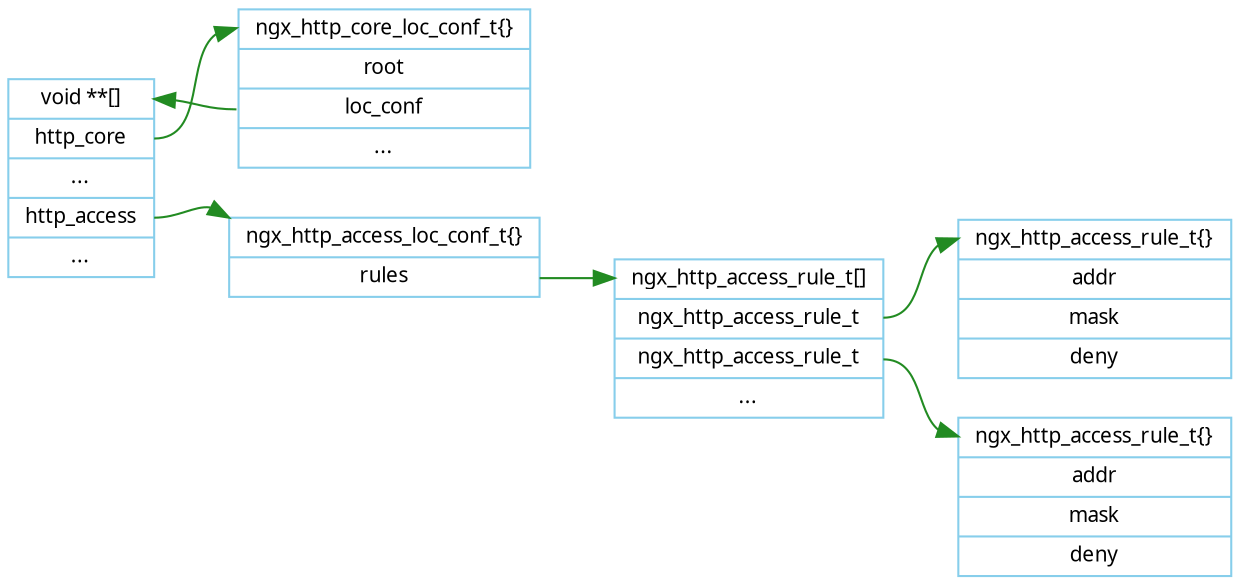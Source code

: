 digraph ngx_access_configuration {
   rankdir=LR;
   node [shape=record, color=skyblue, fontname="Verdana", fontsize=10];
   edge [color=forestgreen, fontname="Verdana", fontsize=10];
 

   loc_conf_array [label="<head>void **\[\]|<n1>http_core|...|<n3>http_access|..."];
   ngx_http_core_loc_conf_t [label="<head>ngx_http_core_loc_conf_t\{\}|<root>root|<loc_conf>loc_conf|..."];
  
   ngx_http_access_loc_conf_t [label="<head>ngx_http_access_loc_conf_t\{\}|<rules>rules"];
   ngx_http_access_rule_array [label="<head>ngx_http_access_rule_t\[\]|<n1>ngx_http_access_rule_t|<n2>ngx_http_access_rule_t|..."];
   ngx_http_access_rule_t_1 [label="<head>ngx_http_access_rule_t\{\}|addr|mask|deny"];
   ngx_http_access_rule_t_2 [label="<head>ngx_http_access_rule_t\{\}|addr|mask|deny"];
   

   loc_conf_array:n1:e -> ngx_http_core_loc_conf_t:head;
   ngx_http_core_loc_conf_t:loc_conf -> loc_conf_array:head;
 
   loc_conf_array:n3 -> ngx_http_access_loc_conf_t:head:nw;
   ngx_http_access_loc_conf_t:rules -> ngx_http_access_rule_array:head;
   ngx_http_access_rule_array:n1 -> ngx_http_access_rule_t_1:head;
   ngx_http_access_rule_array:n2 -> ngx_http_access_rule_t_2:head;
}